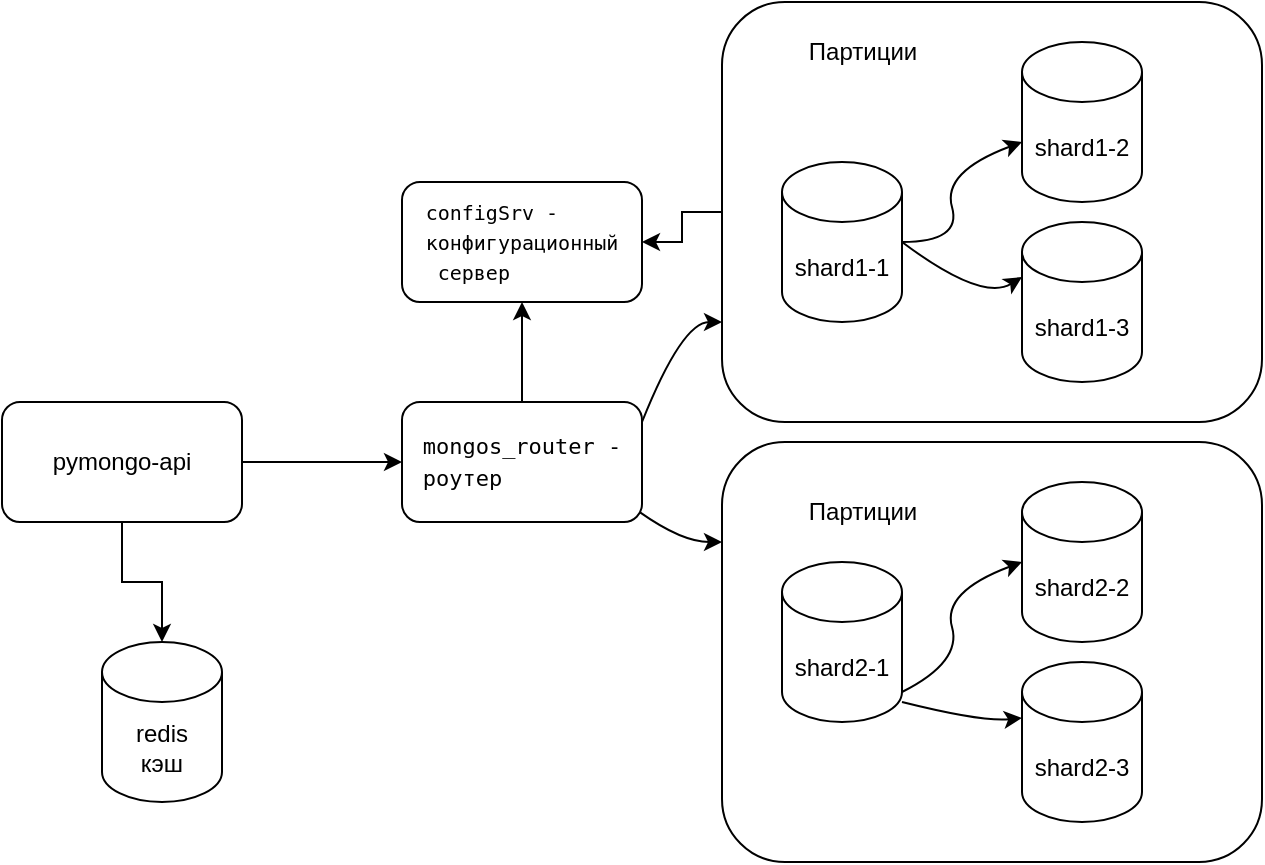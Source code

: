 <mxfile version="24.7.13">
  <diagram name="Page-1" id="-H_mtQnk-PTXWXPvYvuk">
    <mxGraphModel dx="901" dy="581" grid="1" gridSize="10" guides="1" tooltips="1" connect="1" arrows="1" fold="1" page="1" pageScale="1" pageWidth="1169" pageHeight="827" math="0" shadow="0">
      <root>
        <mxCell id="0" />
        <mxCell id="1" parent="0" />
        <mxCell id="8cPuCwgMG0-DC93ZxVvM-23" value="" style="rounded=1;whiteSpace=wrap;html=1;" vertex="1" parent="1">
          <mxGeometry x="720" y="310" width="270" height="210" as="geometry" />
        </mxCell>
        <mxCell id="8cPuCwgMG0-DC93ZxVvM-24" value="" style="edgeStyle=orthogonalEdgeStyle;rounded=0;orthogonalLoop=1;jettySize=auto;html=1;" edge="1" parent="1" source="8cPuCwgMG0-DC93ZxVvM-22" target="8cPuCwgMG0-DC93ZxVvM-2">
          <mxGeometry relative="1" as="geometry" />
        </mxCell>
        <mxCell id="8cPuCwgMG0-DC93ZxVvM-22" value="" style="rounded=1;whiteSpace=wrap;html=1;align=left;" vertex="1" parent="1">
          <mxGeometry x="720" y="90" width="270" height="210" as="geometry" />
        </mxCell>
        <mxCell id="8cPuCwgMG0-DC93ZxVvM-32" value="" style="edgeStyle=orthogonalEdgeStyle;rounded=0;orthogonalLoop=1;jettySize=auto;html=1;" edge="1" parent="1" source="zA23MoTUsTF4_91t8viU-3" target="8cPuCwgMG0-DC93ZxVvM-30">
          <mxGeometry relative="1" as="geometry" />
        </mxCell>
        <mxCell id="zA23MoTUsTF4_91t8viU-3" value="pymongo-api" style="rounded=1;whiteSpace=wrap;html=1;" parent="1" vertex="1">
          <mxGeometry x="360" y="290" width="120" height="60" as="geometry" />
        </mxCell>
        <mxCell id="zA23MoTUsTF4_91t8viU-4" style="edgeStyle=orthogonalEdgeStyle;rounded=0;orthogonalLoop=1;jettySize=auto;html=1;exitX=1;exitY=0.5;exitDx=0;exitDy=0;" parent="1" source="zA23MoTUsTF4_91t8viU-3" edge="1">
          <mxGeometry relative="1" as="geometry">
            <mxPoint x="560" y="320" as="targetPoint" />
          </mxGeometry>
        </mxCell>
        <mxCell id="8cPuCwgMG0-DC93ZxVvM-1" value="&lt;div style=&quot;text-align: start; background-color: rgb(255, 255, 255); font-size: 11px; line-height: 50%;&quot;&gt;&lt;pre style=&quot;font-family: &amp;quot;JetBrains Mono&amp;quot;, monospace; line-height: 50%;&quot;&gt;mongos_router -&lt;/pre&gt;&lt;pre style=&quot;font-family: &amp;quot;JetBrains Mono&amp;quot;, monospace; line-height: 50%;&quot;&gt;роутер&lt;/pre&gt;&lt;/div&gt;" style="rounded=1;whiteSpace=wrap;html=1;" vertex="1" parent="1">
          <mxGeometry x="560" y="290" width="120" height="60" as="geometry" />
        </mxCell>
        <mxCell id="8cPuCwgMG0-DC93ZxVvM-2" value="&lt;div style=&quot;text-align: start; background-color: rgb(255, 255, 255); font-size: 10px; line-height: 50%;&quot;&gt;&lt;pre style=&quot;font-family: &amp;quot;JetBrains Mono&amp;quot;, monospace; line-height: 50%;&quot;&gt;configSrv -&lt;/pre&gt;&lt;pre style=&quot;font-family: &amp;quot;JetBrains Mono&amp;quot;, monospace; line-height: 50%;&quot;&gt;конфигурационный&lt;/pre&gt;&lt;pre style=&quot;font-family: &amp;quot;JetBrains Mono&amp;quot;, monospace; line-height: 50%;&quot;&gt; сервер&lt;/pre&gt;&lt;/div&gt;" style="rounded=1;whiteSpace=wrap;html=1;" vertex="1" parent="1">
          <mxGeometry x="560" y="180" width="120" height="60" as="geometry" />
        </mxCell>
        <mxCell id="8cPuCwgMG0-DC93ZxVvM-3" value="" style="endArrow=classic;html=1;rounded=0;entryX=0.5;entryY=1;entryDx=0;entryDy=0;" edge="1" parent="1" target="8cPuCwgMG0-DC93ZxVvM-2">
          <mxGeometry width="50" height="50" relative="1" as="geometry">
            <mxPoint x="620" y="290" as="sourcePoint" />
            <mxPoint x="670" y="240" as="targetPoint" />
          </mxGeometry>
        </mxCell>
        <mxCell id="8cPuCwgMG0-DC93ZxVvM-9" value="shard1-1" style="shape=cylinder3;whiteSpace=wrap;html=1;boundedLbl=1;backgroundOutline=1;size=15;" vertex="1" parent="1">
          <mxGeometry x="750" y="170" width="60" height="80" as="geometry" />
        </mxCell>
        <mxCell id="8cPuCwgMG0-DC93ZxVvM-10" value="shard2-1" style="shape=cylinder3;whiteSpace=wrap;html=1;boundedLbl=1;backgroundOutline=1;size=15;" vertex="1" parent="1">
          <mxGeometry x="750" y="370" width="60" height="80" as="geometry" />
        </mxCell>
        <mxCell id="8cPuCwgMG0-DC93ZxVvM-14" value="" style="curved=1;endArrow=classic;html=1;rounded=0;exitX=1;exitY=0.5;exitDx=0;exitDy=0;exitPerimeter=0;" edge="1" parent="1" source="8cPuCwgMG0-DC93ZxVvM-9">
          <mxGeometry width="50" height="50" relative="1" as="geometry">
            <mxPoint x="810" y="225" as="sourcePoint" />
            <mxPoint x="870" y="160" as="targetPoint" />
            <Array as="points">
              <mxPoint x="840" y="210" />
              <mxPoint x="830" y="175" />
            </Array>
          </mxGeometry>
        </mxCell>
        <mxCell id="8cPuCwgMG0-DC93ZxVvM-15" value="shard1-2" style="shape=cylinder3;whiteSpace=wrap;html=1;boundedLbl=1;backgroundOutline=1;size=15;" vertex="1" parent="1">
          <mxGeometry x="870" y="110" width="60" height="80" as="geometry" />
        </mxCell>
        <mxCell id="8cPuCwgMG0-DC93ZxVvM-16" value="" style="curved=1;endArrow=classic;html=1;rounded=0;exitX=1;exitY=0.5;exitDx=0;exitDy=0;exitPerimeter=0;entryX=0;entryY=0;entryDx=0;entryDy=27.5;entryPerimeter=0;" edge="1" parent="1" source="8cPuCwgMG0-DC93ZxVvM-9" target="8cPuCwgMG0-DC93ZxVvM-17">
          <mxGeometry width="50" height="50" relative="1" as="geometry">
            <mxPoint x="820" y="270" as="sourcePoint" />
            <mxPoint x="880" y="250" as="targetPoint" />
            <Array as="points">
              <mxPoint x="850" y="240" />
            </Array>
          </mxGeometry>
        </mxCell>
        <mxCell id="8cPuCwgMG0-DC93ZxVvM-17" value="shard1-3" style="shape=cylinder3;whiteSpace=wrap;html=1;boundedLbl=1;backgroundOutline=1;size=15;" vertex="1" parent="1">
          <mxGeometry x="870" y="200" width="60" height="80" as="geometry" />
        </mxCell>
        <mxCell id="8cPuCwgMG0-DC93ZxVvM-18" value="shard2-2" style="shape=cylinder3;whiteSpace=wrap;html=1;boundedLbl=1;backgroundOutline=1;size=15;" vertex="1" parent="1">
          <mxGeometry x="870" y="330" width="60" height="80" as="geometry" />
        </mxCell>
        <mxCell id="8cPuCwgMG0-DC93ZxVvM-19" value="shard2-3" style="shape=cylinder3;whiteSpace=wrap;html=1;boundedLbl=1;backgroundOutline=1;size=15;" vertex="1" parent="1">
          <mxGeometry x="870" y="420" width="60" height="80" as="geometry" />
        </mxCell>
        <mxCell id="8cPuCwgMG0-DC93ZxVvM-20" value="" style="curved=1;endArrow=classic;html=1;rounded=0;" edge="1" parent="1">
          <mxGeometry width="50" height="50" relative="1" as="geometry">
            <mxPoint x="810" y="435" as="sourcePoint" />
            <mxPoint x="870" y="370" as="targetPoint" />
            <Array as="points">
              <mxPoint x="840" y="420" />
              <mxPoint x="830" y="385" />
            </Array>
          </mxGeometry>
        </mxCell>
        <mxCell id="8cPuCwgMG0-DC93ZxVvM-21" value="" style="curved=1;endArrow=classic;html=1;rounded=0;exitX=1;exitY=0.5;exitDx=0;exitDy=0;exitPerimeter=0;entryX=0;entryY=0;entryDx=0;entryDy=27.5;entryPerimeter=0;" edge="1" parent="1">
          <mxGeometry width="50" height="50" relative="1" as="geometry">
            <mxPoint x="810" y="440" as="sourcePoint" />
            <mxPoint x="870" y="448" as="targetPoint" />
            <Array as="points">
              <mxPoint x="850" y="450" />
            </Array>
          </mxGeometry>
        </mxCell>
        <mxCell id="8cPuCwgMG0-DC93ZxVvM-27" value="" style="curved=1;endArrow=classic;html=1;rounded=0;" edge="1" parent="1">
          <mxGeometry width="50" height="50" relative="1" as="geometry">
            <mxPoint x="680" y="300" as="sourcePoint" />
            <mxPoint x="720" y="250" as="targetPoint" />
            <Array as="points">
              <mxPoint x="700" y="250" />
            </Array>
          </mxGeometry>
        </mxCell>
        <mxCell id="8cPuCwgMG0-DC93ZxVvM-28" value="" style="curved=1;endArrow=classic;html=1;rounded=0;exitX=0.992;exitY=0.92;exitDx=0;exitDy=0;exitPerimeter=0;" edge="1" parent="1" source="8cPuCwgMG0-DC93ZxVvM-1">
          <mxGeometry width="50" height="50" relative="1" as="geometry">
            <mxPoint x="670" y="410" as="sourcePoint" />
            <mxPoint x="720" y="360" as="targetPoint" />
            <Array as="points">
              <mxPoint x="700" y="360" />
            </Array>
          </mxGeometry>
        </mxCell>
        <mxCell id="8cPuCwgMG0-DC93ZxVvM-30" value="redis&lt;div&gt;кэш&lt;/div&gt;" style="shape=cylinder3;whiteSpace=wrap;html=1;boundedLbl=1;backgroundOutline=1;size=15;" vertex="1" parent="1">
          <mxGeometry x="410" y="410" width="60" height="80" as="geometry" />
        </mxCell>
        <mxCell id="8cPuCwgMG0-DC93ZxVvM-33" value="Партиции" style="text;html=1;align=center;verticalAlign=middle;resizable=0;points=[];autosize=1;strokeColor=none;fillColor=none;" vertex="1" parent="1">
          <mxGeometry x="750" y="100" width="80" height="30" as="geometry" />
        </mxCell>
        <mxCell id="8cPuCwgMG0-DC93ZxVvM-34" value="Партиции" style="text;html=1;align=center;verticalAlign=middle;resizable=0;points=[];autosize=1;strokeColor=none;fillColor=none;" vertex="1" parent="1">
          <mxGeometry x="750" y="330" width="80" height="30" as="geometry" />
        </mxCell>
      </root>
    </mxGraphModel>
  </diagram>
</mxfile>
